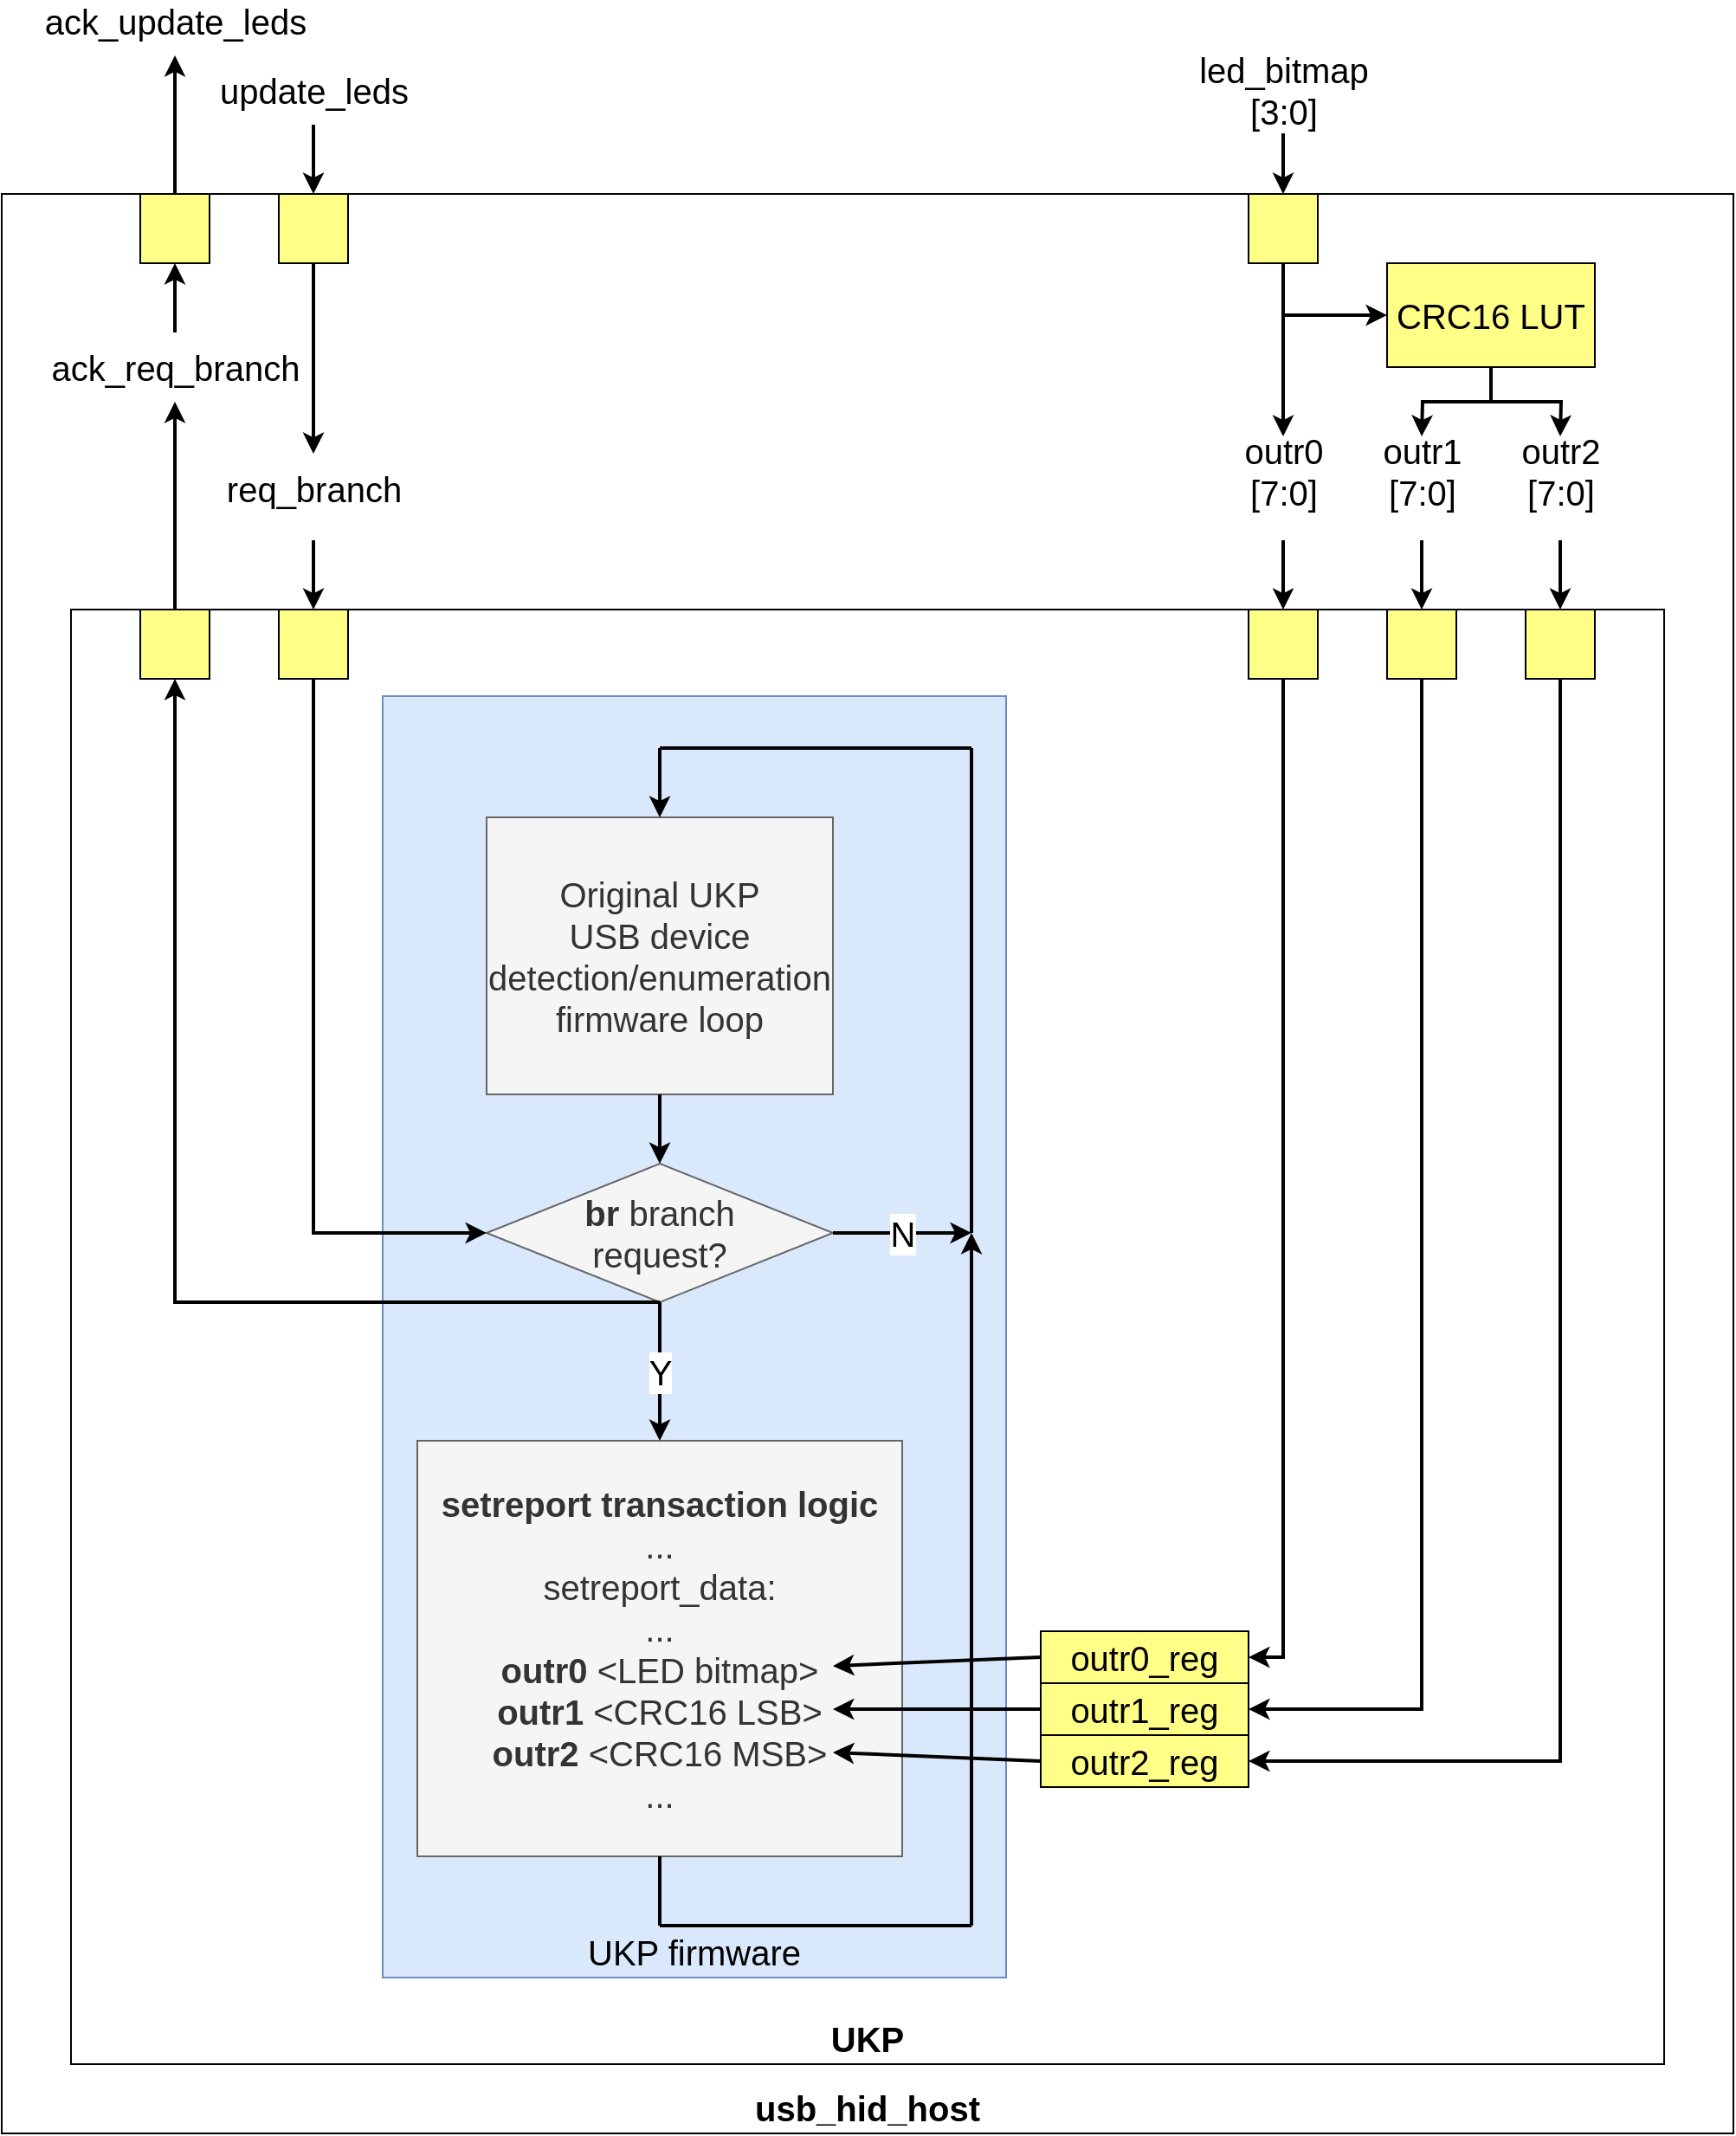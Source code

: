 <mxfile version="19.0.3" type="device"><diagram id="SoFfR_9YvXmZMMEJmAL9" name="Page-1"><mxGraphModel dx="1038" dy="1741" grid="1" gridSize="10" guides="1" tooltips="1" connect="1" arrows="1" fold="1" page="1" pageScale="1" pageWidth="850" pageHeight="1100" math="0" shadow="0"><root><mxCell id="0"/><mxCell id="1" parent="0"/><mxCell id="IuW1Z5IpcXNOAsK3Sf43-68" value="usb_hid_host" style="rounded=0;whiteSpace=wrap;html=1;fontSize=20;strokeWidth=1;verticalAlign=bottom;fontStyle=1" vertex="1" parent="1"><mxGeometry x="360" y="-40" width="1000" height="1120" as="geometry"/></mxCell><mxCell id="IuW1Z5IpcXNOAsK3Sf43-1" value="UKP" style="rounded=0;whiteSpace=wrap;html=1;fontSize=20;strokeWidth=1;verticalAlign=bottom;fontStyle=1" vertex="1" parent="1"><mxGeometry x="400" y="200" width="920" height="840" as="geometry"/></mxCell><mxCell id="IuW1Z5IpcXNOAsK3Sf43-51" value="UKP firmware" style="rounded=0;whiteSpace=wrap;html=1;fontSize=20;strokeColor=#6c8ebf;strokeWidth=1;fillColor=#dae8fc;verticalAlign=bottom;" vertex="1" parent="1"><mxGeometry x="580" y="250" width="360" height="740" as="geometry"/></mxCell><mxCell id="IuW1Z5IpcXNOAsK3Sf43-2" value="req_branch" style="endArrow=classic;html=1;rounded=0;labelBackgroundColor=none;fontSize=20;strokeWidth=2;fillColor=default;entryX=0.5;entryY=0;entryDx=0;entryDy=0;" edge="1" parent="1" target="IuW1Z5IpcXNOAsK3Sf43-3"><mxGeometry x="-1" y="-30" width="50" height="50" relative="1" as="geometry"><mxPoint x="540" y="160" as="sourcePoint"/><mxPoint x="570" y="-10" as="targetPoint"/><mxPoint x="30" y="-30" as="offset"/></mxGeometry></mxCell><mxCell id="IuW1Z5IpcXNOAsK3Sf43-3" value="" style="rounded=0;whiteSpace=wrap;html=1;fontSize=20;strokeColor=#000000;strokeWidth=1;fillColor=#FFFF88;" vertex="1" parent="1"><mxGeometry x="520" y="200" width="40" height="40" as="geometry"/></mxCell><mxCell id="IuW1Z5IpcXNOAsK3Sf43-4" value="" style="rounded=0;whiteSpace=wrap;html=1;fontSize=20;strokeColor=#000000;strokeWidth=1;fillColor=#FFFF88;" vertex="1" parent="1"><mxGeometry x="440" y="200" width="40" height="40" as="geometry"/></mxCell><mxCell id="IuW1Z5IpcXNOAsK3Sf43-5" value="ack_req_branch" style="endArrow=classic;html=1;rounded=0;labelBackgroundColor=none;fontSize=20;strokeWidth=2;fillColor=default;exitX=0.5;exitY=0;exitDx=0;exitDy=0;" edge="1" parent="1" source="IuW1Z5IpcXNOAsK3Sf43-4"><mxGeometry x="1" y="20" width="50" height="50" relative="1" as="geometry"><mxPoint x="760" y="80" as="sourcePoint"/><mxPoint x="460" y="80" as="targetPoint"/><mxPoint x="20" y="-20" as="offset"/></mxGeometry></mxCell><mxCell id="IuW1Z5IpcXNOAsK3Sf43-6" value="outr0&lt;br&gt;[7:0]" style="endArrow=classic;html=1;rounded=0;labelBackgroundColor=none;fontSize=20;strokeWidth=2;fillColor=default;entryX=0.5;entryY=0;entryDx=0;entryDy=0;" edge="1" parent="1" target="IuW1Z5IpcXNOAsK3Sf43-7"><mxGeometry x="-1" y="-40" width="50" height="50" relative="1" as="geometry"><mxPoint x="1100" y="160" as="sourcePoint"/><mxPoint x="1130" y="70" as="targetPoint"/><mxPoint x="40" y="-40" as="offset"/></mxGeometry></mxCell><mxCell id="IuW1Z5IpcXNOAsK3Sf43-7" value="" style="rounded=0;whiteSpace=wrap;html=1;fontSize=20;strokeColor=#000000;strokeWidth=1;fillColor=#FFFF88;" vertex="1" parent="1"><mxGeometry x="1080" y="200" width="40" height="40" as="geometry"/></mxCell><mxCell id="IuW1Z5IpcXNOAsK3Sf43-8" value="outr1&lt;br&gt;[7:0]" style="endArrow=classic;html=1;rounded=0;labelBackgroundColor=none;fontSize=20;strokeWidth=2;fillColor=default;entryX=0.5;entryY=0;entryDx=0;entryDy=0;" edge="1" parent="1" target="IuW1Z5IpcXNOAsK3Sf43-9"><mxGeometry x="-1" y="-40" width="50" height="50" relative="1" as="geometry"><mxPoint x="1180" y="160" as="sourcePoint"/><mxPoint x="1210" y="70" as="targetPoint"/><mxPoint x="40" y="-40" as="offset"/></mxGeometry></mxCell><mxCell id="IuW1Z5IpcXNOAsK3Sf43-9" value="" style="rounded=0;whiteSpace=wrap;html=1;fontSize=20;strokeColor=#000000;strokeWidth=1;fillColor=#FFFF88;" vertex="1" parent="1"><mxGeometry x="1160" y="200" width="40" height="40" as="geometry"/></mxCell><mxCell id="IuW1Z5IpcXNOAsK3Sf43-10" value="outr2&lt;br&gt;[7:0]" style="endArrow=classic;html=1;rounded=0;labelBackgroundColor=none;fontSize=20;strokeWidth=2;fillColor=default;entryX=0.5;entryY=0;entryDx=0;entryDy=0;" edge="1" parent="1" target="IuW1Z5IpcXNOAsK3Sf43-11"><mxGeometry x="-1" y="-40" width="50" height="50" relative="1" as="geometry"><mxPoint x="1260" y="160" as="sourcePoint"/><mxPoint x="1290" y="70" as="targetPoint"/><mxPoint x="40" y="-40" as="offset"/></mxGeometry></mxCell><mxCell id="IuW1Z5IpcXNOAsK3Sf43-11" value="" style="rounded=0;whiteSpace=wrap;html=1;fontSize=20;strokeColor=#000000;strokeWidth=1;fillColor=#FFFF88;" vertex="1" parent="1"><mxGeometry x="1240" y="200" width="40" height="40" as="geometry"/></mxCell><mxCell id="IuW1Z5IpcXNOAsK3Sf43-25" value="Original UKP&lt;br&gt;USB device detection/enumeration&lt;br&gt;firmware loop" style="rounded=0;whiteSpace=wrap;html=1;fontSize=20;strokeColor=#666666;strokeWidth=1;fillColor=#f5f5f5;fontColor=#333333;" vertex="1" parent="1"><mxGeometry x="640" y="320" width="200" height="160" as="geometry"/></mxCell><mxCell id="IuW1Z5IpcXNOAsK3Sf43-26" value="&lt;b&gt;br&lt;/b&gt; branch&lt;br&gt;request?" style="rhombus;whiteSpace=wrap;html=1;fontSize=20;strokeColor=#666666;strokeWidth=1;fillColor=#f5f5f5;fontColor=#333333;" vertex="1" parent="1"><mxGeometry x="640" y="520" width="200" height="80" as="geometry"/></mxCell><mxCell id="IuW1Z5IpcXNOAsK3Sf43-27" value="&lt;b&gt;setreport transaction logic&lt;/b&gt;&lt;br&gt;...&lt;br&gt;setreport_data:&lt;br&gt;...&lt;br&gt;&lt;div style=&quot;&quot;&gt;&lt;b style=&quot;background-color: initial;&quot;&gt;outr0&lt;/b&gt;&lt;span style=&quot;background-color: initial;&quot;&gt; &amp;lt;LED bitmap&amp;gt;&lt;/span&gt;&lt;/div&gt;&lt;b&gt;&lt;div style=&quot;&quot;&gt;&lt;b style=&quot;background-color: initial;&quot;&gt;outr1&lt;/b&gt;&lt;span style=&quot;background-color: initial; font-weight: normal;&quot;&gt; &amp;lt;CRC16 LSB&amp;gt;&lt;/span&gt;&lt;/div&gt;&lt;/b&gt;&lt;div style=&quot;font-weight: bold;&quot;&gt;&lt;b style=&quot;background-color: initial;&quot;&gt;outr2&lt;/b&gt;&lt;span style=&quot;background-color: initial; font-weight: normal;&quot;&gt; &amp;lt;CRC16 MSB&amp;gt;&lt;/span&gt;&lt;/div&gt;&lt;div style=&quot;&quot;&gt;...&lt;/div&gt;" style="rounded=0;whiteSpace=wrap;html=1;fontSize=20;strokeColor=#666666;strokeWidth=1;fillColor=#f5f5f5;fontColor=#333333;" vertex="1" parent="1"><mxGeometry x="600" y="680" width="280" height="240" as="geometry"/></mxCell><mxCell id="IuW1Z5IpcXNOAsK3Sf43-28" value="Y" style="endArrow=classic;html=1;rounded=0;labelBackgroundColor=default;fontSize=20;strokeWidth=2;fillColor=default;curved=1;entryX=0.5;entryY=0;entryDx=0;entryDy=0;exitX=0.5;exitY=1;exitDx=0;exitDy=0;" edge="1" parent="1" source="IuW1Z5IpcXNOAsK3Sf43-26" target="IuW1Z5IpcXNOAsK3Sf43-27"><mxGeometry width="50" height="50" relative="1" as="geometry"><mxPoint x="740" y="610" as="sourcePoint"/><mxPoint x="940" y="600" as="targetPoint"/></mxGeometry></mxCell><mxCell id="IuW1Z5IpcXNOAsK3Sf43-32" value="" style="endArrow=none;html=1;rounded=0;labelBackgroundColor=default;fontSize=20;strokeWidth=2;fillColor=default;curved=1;" edge="1" parent="1"><mxGeometry width="50" height="50" relative="1" as="geometry"><mxPoint x="740" y="280" as="sourcePoint"/><mxPoint x="920" y="280" as="targetPoint"/></mxGeometry></mxCell><mxCell id="IuW1Z5IpcXNOAsK3Sf43-33" value="" style="endArrow=classic;html=1;rounded=0;labelBackgroundColor=default;fontSize=20;strokeWidth=2;fillColor=default;curved=1;entryX=0.5;entryY=0;entryDx=0;entryDy=0;" edge="1" parent="1" target="IuW1Z5IpcXNOAsK3Sf43-25"><mxGeometry width="50" height="50" relative="1" as="geometry"><mxPoint x="740" y="280" as="sourcePoint"/><mxPoint x="730" y="330" as="targetPoint"/></mxGeometry></mxCell><mxCell id="IuW1Z5IpcXNOAsK3Sf43-34" value="" style="endArrow=classic;html=1;rounded=0;labelBackgroundColor=default;fontSize=20;strokeWidth=2;fillColor=default;curved=1;exitX=0.5;exitY=1;exitDx=0;exitDy=0;entryX=0.5;entryY=0;entryDx=0;entryDy=0;" edge="1" parent="1" source="IuW1Z5IpcXNOAsK3Sf43-25" target="IuW1Z5IpcXNOAsK3Sf43-26"><mxGeometry width="50" height="50" relative="1" as="geometry"><mxPoint x="1060" y="540" as="sourcePoint"/><mxPoint x="1110" y="490" as="targetPoint"/></mxGeometry></mxCell><mxCell id="IuW1Z5IpcXNOAsK3Sf43-35" value="" style="endArrow=classic;html=1;rounded=0;labelBackgroundColor=default;fontSize=20;strokeWidth=2;fillColor=default;curved=1;" edge="1" parent="1"><mxGeometry width="50" height="50" relative="1" as="geometry"><mxPoint x="920" y="960" as="sourcePoint"/><mxPoint x="920" y="560" as="targetPoint"/></mxGeometry></mxCell><mxCell id="IuW1Z5IpcXNOAsK3Sf43-36" value="" style="endArrow=none;html=1;rounded=0;labelBackgroundColor=default;fontSize=20;strokeWidth=2;fillColor=default;curved=1;entryX=0.5;entryY=1;entryDx=0;entryDy=0;" edge="1" parent="1" target="IuW1Z5IpcXNOAsK3Sf43-27"><mxGeometry width="50" height="50" relative="1" as="geometry"><mxPoint x="740" y="960" as="sourcePoint"/><mxPoint x="780" y="920" as="targetPoint"/></mxGeometry></mxCell><mxCell id="IuW1Z5IpcXNOAsK3Sf43-37" value="" style="endArrow=none;html=1;rounded=0;labelBackgroundColor=default;fontSize=20;strokeWidth=2;fillColor=default;curved=1;" edge="1" parent="1"><mxGeometry width="50" height="50" relative="1" as="geometry"><mxPoint x="740" y="960" as="sourcePoint"/><mxPoint x="920" y="960" as="targetPoint"/></mxGeometry></mxCell><mxCell id="IuW1Z5IpcXNOAsK3Sf43-38" value="" style="endArrow=none;html=1;rounded=0;labelBackgroundColor=default;fontSize=20;strokeWidth=2;fillColor=default;curved=1;" edge="1" parent="1"><mxGeometry width="50" height="50" relative="1" as="geometry"><mxPoint x="920" y="560" as="sourcePoint"/><mxPoint x="920" y="280" as="targetPoint"/></mxGeometry></mxCell><mxCell id="IuW1Z5IpcXNOAsK3Sf43-39" value="N" style="endArrow=classic;html=1;rounded=0;labelBackgroundColor=default;fontSize=20;strokeWidth=2;fillColor=default;curved=1;exitX=1;exitY=0.5;exitDx=0;exitDy=0;" edge="1" parent="1" source="IuW1Z5IpcXNOAsK3Sf43-26"><mxGeometry width="50" height="50" relative="1" as="geometry"><mxPoint x="1000" y="590" as="sourcePoint"/><mxPoint x="920" y="560" as="targetPoint"/></mxGeometry></mxCell><mxCell id="IuW1Z5IpcXNOAsK3Sf43-40" value="outr0_reg" style="rounded=0;whiteSpace=wrap;html=1;fontSize=20;strokeColor=#000000;strokeWidth=1;fillColor=#FFFF88;" vertex="1" parent="1"><mxGeometry x="960" y="790" width="120" height="30" as="geometry"/></mxCell><mxCell id="IuW1Z5IpcXNOAsK3Sf43-41" value="outr1_reg" style="rounded=0;whiteSpace=wrap;html=1;fontSize=20;strokeColor=#000000;strokeWidth=1;fillColor=#FFFF88;" vertex="1" parent="1"><mxGeometry x="960" y="820" width="120" height="30" as="geometry"/></mxCell><mxCell id="IuW1Z5IpcXNOAsK3Sf43-42" value="outr2_reg" style="rounded=0;whiteSpace=wrap;html=1;fontSize=20;strokeColor=#000000;strokeWidth=1;fillColor=#FFFF88;" vertex="1" parent="1"><mxGeometry x="960" y="850" width="120" height="30" as="geometry"/></mxCell><mxCell id="IuW1Z5IpcXNOAsK3Sf43-43" value="" style="endArrow=classic;html=1;rounded=0;labelBackgroundColor=default;fontSize=20;strokeWidth=2;fillColor=default;curved=1;exitX=0;exitY=0.5;exitDx=0;exitDy=0;entryX=0.857;entryY=0.542;entryDx=0;entryDy=0;entryPerimeter=0;" edge="1" parent="1" source="IuW1Z5IpcXNOAsK3Sf43-40" target="IuW1Z5IpcXNOAsK3Sf43-27"><mxGeometry width="50" height="50" relative="1" as="geometry"><mxPoint x="1090" y="750" as="sourcePoint"/><mxPoint x="1140" y="700" as="targetPoint"/></mxGeometry></mxCell><mxCell id="IuW1Z5IpcXNOAsK3Sf43-44" value="" style="endArrow=classic;html=1;rounded=0;labelBackgroundColor=default;fontSize=20;strokeWidth=2;fillColor=default;curved=1;exitX=0;exitY=0.5;exitDx=0;exitDy=0;entryX=0.857;entryY=0.646;entryDx=0;entryDy=0;entryPerimeter=0;" edge="1" parent="1" source="IuW1Z5IpcXNOAsK3Sf43-41" target="IuW1Z5IpcXNOAsK3Sf43-27"><mxGeometry width="50" height="50" relative="1" as="geometry"><mxPoint x="1050" y="690" as="sourcePoint"/><mxPoint x="850" y="840" as="targetPoint"/></mxGeometry></mxCell><mxCell id="IuW1Z5IpcXNOAsK3Sf43-45" value="" style="endArrow=classic;html=1;rounded=0;labelBackgroundColor=default;fontSize=20;strokeWidth=2;fillColor=default;curved=1;exitX=0;exitY=0.5;exitDx=0;exitDy=0;entryX=0.857;entryY=0.75;entryDx=0;entryDy=0;entryPerimeter=0;" edge="1" parent="1" source="IuW1Z5IpcXNOAsK3Sf43-42" target="IuW1Z5IpcXNOAsK3Sf43-27"><mxGeometry width="50" height="50" relative="1" as="geometry"><mxPoint x="1030" y="730" as="sourcePoint"/><mxPoint x="1080" y="680" as="targetPoint"/></mxGeometry></mxCell><mxCell id="IuW1Z5IpcXNOAsK3Sf43-46" value="" style="endArrow=classic;html=1;rounded=0;labelBackgroundColor=default;fontSize=20;strokeWidth=2;fillColor=default;exitX=0.5;exitY=1;exitDx=0;exitDy=0;entryX=1;entryY=0.5;entryDx=0;entryDy=0;edgeStyle=orthogonalEdgeStyle;" edge="1" parent="1" source="IuW1Z5IpcXNOAsK3Sf43-7" target="IuW1Z5IpcXNOAsK3Sf43-40"><mxGeometry width="50" height="50" relative="1" as="geometry"><mxPoint x="1090" y="430" as="sourcePoint"/><mxPoint x="1140" y="380" as="targetPoint"/></mxGeometry></mxCell><mxCell id="IuW1Z5IpcXNOAsK3Sf43-47" value="" style="endArrow=classic;html=1;rounded=0;labelBackgroundColor=default;fontSize=20;strokeWidth=2;fillColor=default;exitX=0.5;exitY=1;exitDx=0;exitDy=0;edgeStyle=orthogonalEdgeStyle;" edge="1" parent="1" source="IuW1Z5IpcXNOAsK3Sf43-9"><mxGeometry width="50" height="50" relative="1" as="geometry"><mxPoint x="1170" y="650" as="sourcePoint"/><mxPoint x="1080" y="835" as="targetPoint"/><Array as="points"><mxPoint x="1180" y="835"/></Array></mxGeometry></mxCell><mxCell id="IuW1Z5IpcXNOAsK3Sf43-48" value="" style="endArrow=classic;html=1;rounded=0;labelBackgroundColor=default;fontSize=20;strokeWidth=2;fillColor=default;exitX=0.5;exitY=1;exitDx=0;exitDy=0;edgeStyle=orthogonalEdgeStyle;" edge="1" parent="1" source="IuW1Z5IpcXNOAsK3Sf43-11"><mxGeometry width="50" height="50" relative="1" as="geometry"><mxPoint x="1230" y="350" as="sourcePoint"/><mxPoint x="1080" y="865" as="targetPoint"/><Array as="points"><mxPoint x="1260" y="865"/></Array></mxGeometry></mxCell><mxCell id="IuW1Z5IpcXNOAsK3Sf43-49" value="" style="endArrow=classic;html=1;rounded=0;labelBackgroundColor=default;fontSize=20;strokeWidth=2;fillColor=default;exitX=0.5;exitY=1;exitDx=0;exitDy=0;entryX=0;entryY=0.5;entryDx=0;entryDy=0;edgeStyle=orthogonalEdgeStyle;" edge="1" parent="1" source="IuW1Z5IpcXNOAsK3Sf43-3" target="IuW1Z5IpcXNOAsK3Sf43-26"><mxGeometry width="50" height="50" relative="1" as="geometry"><mxPoint x="540" y="510" as="sourcePoint"/><mxPoint x="590" y="460" as="targetPoint"/></mxGeometry></mxCell><mxCell id="IuW1Z5IpcXNOAsK3Sf43-52" value="" style="endArrow=classic;html=1;rounded=0;labelBackgroundColor=default;fontSize=20;strokeWidth=2;fillColor=default;exitX=0.5;exitY=1;exitDx=0;exitDy=0;entryX=0.5;entryY=1;entryDx=0;entryDy=0;" edge="1" parent="1" source="IuW1Z5IpcXNOAsK3Sf43-26" target="IuW1Z5IpcXNOAsK3Sf43-4"><mxGeometry width="50" height="50" relative="1" as="geometry"><mxPoint x="770" y="370" as="sourcePoint"/><mxPoint x="820" y="320" as="targetPoint"/><Array as="points"><mxPoint x="640" y="600"/><mxPoint x="460" y="600"/></Array></mxGeometry></mxCell><mxCell id="IuW1Z5IpcXNOAsK3Sf43-54" value="" style="rounded=0;whiteSpace=wrap;html=1;fontSize=20;strokeColor=#000000;strokeWidth=1;fillColor=#FFFF88;" vertex="1" parent="1"><mxGeometry x="520" y="-40" width="40" height="40" as="geometry"/></mxCell><mxCell id="IuW1Z5IpcXNOAsK3Sf43-55" value="" style="endArrow=classic;html=1;rounded=0;labelBackgroundColor=default;fontSize=20;strokeWidth=2;fillColor=default;exitX=0.5;exitY=1;exitDx=0;exitDy=0;" edge="1" parent="1" source="IuW1Z5IpcXNOAsK3Sf43-54"><mxGeometry width="50" height="50" relative="1" as="geometry"><mxPoint x="670" y="60" as="sourcePoint"/><mxPoint x="540" y="110" as="targetPoint"/></mxGeometry></mxCell><mxCell id="IuW1Z5IpcXNOAsK3Sf43-57" value="update_leds" style="endArrow=classic;html=1;rounded=0;labelBackgroundColor=default;fontSize=20;strokeWidth=2;fillColor=default;entryX=0.5;entryY=0;entryDx=0;entryDy=0;" edge="1" parent="1" target="IuW1Z5IpcXNOAsK3Sf43-54"><mxGeometry x="-1" y="-20" width="50" height="50" relative="1" as="geometry"><mxPoint x="540" y="-80" as="sourcePoint"/><mxPoint x="570" y="-140" as="targetPoint"/><mxPoint x="20" y="-20" as="offset"/></mxGeometry></mxCell><mxCell id="IuW1Z5IpcXNOAsK3Sf43-58" value="" style="rounded=0;whiteSpace=wrap;html=1;fontSize=20;strokeColor=#000000;strokeWidth=1;fillColor=#FFFF88;" vertex="1" parent="1"><mxGeometry x="440" y="-40" width="40" height="40" as="geometry"/></mxCell><mxCell id="IuW1Z5IpcXNOAsK3Sf43-59" value="" style="endArrow=classic;html=1;rounded=0;labelBackgroundColor=default;fontSize=20;strokeWidth=2;fillColor=default;entryX=0.5;entryY=1;entryDx=0;entryDy=0;" edge="1" parent="1" target="IuW1Z5IpcXNOAsK3Sf43-58"><mxGeometry width="50" height="50" relative="1" as="geometry"><mxPoint x="460" y="40" as="sourcePoint"/><mxPoint x="690" y="-10" as="targetPoint"/></mxGeometry></mxCell><mxCell id="IuW1Z5IpcXNOAsK3Sf43-60" value="ack_update_leds" style="endArrow=classic;html=1;rounded=0;labelBackgroundColor=default;fontSize=20;strokeWidth=2;fillColor=default;exitX=0.5;exitY=0;exitDx=0;exitDy=0;" edge="1" parent="1" source="IuW1Z5IpcXNOAsK3Sf43-58"><mxGeometry x="1" y="20" width="50" height="50" relative="1" as="geometry"><mxPoint x="700" y="-30" as="sourcePoint"/><mxPoint x="460" y="-120" as="targetPoint"/><mxPoint x="20" y="-20" as="offset"/></mxGeometry></mxCell><mxCell id="IuW1Z5IpcXNOAsK3Sf43-61" value="" style="rounded=0;whiteSpace=wrap;html=1;fontSize=20;strokeColor=#000000;strokeWidth=1;fillColor=#FFFF88;" vertex="1" parent="1"><mxGeometry x="1080" y="-40" width="40" height="40" as="geometry"/></mxCell><mxCell id="IuW1Z5IpcXNOAsK3Sf43-62" value="led_bitmap&lt;br&gt;[3:0]" style="endArrow=classic;html=1;rounded=0;labelBackgroundColor=default;fontSize=20;strokeWidth=2;fillColor=default;entryX=0.5;entryY=0;entryDx=0;entryDy=0;" edge="1" parent="1" target="IuW1Z5IpcXNOAsK3Sf43-61"><mxGeometry x="-1" y="-20" width="50" height="50" relative="1" as="geometry"><mxPoint x="1100" y="-80" as="sourcePoint"/><mxPoint x="1140" y="-140" as="targetPoint"/><mxPoint x="20" y="-20" as="offset"/></mxGeometry></mxCell><mxCell id="IuW1Z5IpcXNOAsK3Sf43-63" value="CRC16 LUT" style="rounded=0;whiteSpace=wrap;html=1;fontSize=20;strokeColor=#000000;strokeWidth=1;fillColor=#FFFF88;" vertex="1" parent="1"><mxGeometry x="1160" width="120" height="60" as="geometry"/></mxCell><mxCell id="IuW1Z5IpcXNOAsK3Sf43-64" value="" style="endArrow=classic;html=1;rounded=0;labelBackgroundColor=default;fontSize=20;strokeWidth=2;fillColor=default;exitX=0.5;exitY=1;exitDx=0;exitDy=0;entryX=0;entryY=0.5;entryDx=0;entryDy=0;" edge="1" parent="1" source="IuW1Z5IpcXNOAsK3Sf43-61" target="IuW1Z5IpcXNOAsK3Sf43-63"><mxGeometry width="50" height="50" relative="1" as="geometry"><mxPoint x="1040" y="90" as="sourcePoint"/><mxPoint x="1090" y="40" as="targetPoint"/><Array as="points"><mxPoint x="1100" y="30"/></Array></mxGeometry></mxCell><mxCell id="IuW1Z5IpcXNOAsK3Sf43-65" value="" style="endArrow=classic;html=1;rounded=0;labelBackgroundColor=default;fontSize=20;strokeWidth=2;fillColor=default;edgeStyle=orthogonalEdgeStyle;" edge="1" parent="1" source="IuW1Z5IpcXNOAsK3Sf43-63"><mxGeometry width="50" height="50" relative="1" as="geometry"><mxPoint x="1330" y="110" as="sourcePoint"/><mxPoint x="1260" y="100" as="targetPoint"/></mxGeometry></mxCell><mxCell id="IuW1Z5IpcXNOAsK3Sf43-66" value="" style="endArrow=classic;html=1;rounded=0;labelBackgroundColor=default;fontSize=20;strokeWidth=2;fillColor=default;edgeStyle=orthogonalEdgeStyle;" edge="1" parent="1" source="IuW1Z5IpcXNOAsK3Sf43-63"><mxGeometry width="50" height="50" relative="1" as="geometry"><mxPoint x="1380" y="110" as="sourcePoint"/><mxPoint x="1180" y="100" as="targetPoint"/></mxGeometry></mxCell><mxCell id="IuW1Z5IpcXNOAsK3Sf43-67" value="" style="endArrow=classic;html=1;rounded=0;labelBackgroundColor=default;fontSize=20;strokeWidth=2;fillColor=default;" edge="1" parent="1"><mxGeometry width="50" height="50" relative="1" as="geometry"><mxPoint x="1100" y="30" as="sourcePoint"/><mxPoint x="1100" y="100" as="targetPoint"/></mxGeometry></mxCell></root></mxGraphModel></diagram></mxfile>